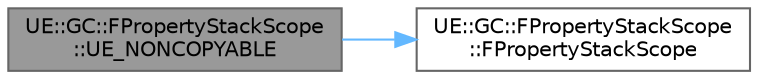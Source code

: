 digraph "UE::GC::FPropertyStackScope::UE_NONCOPYABLE"
{
 // INTERACTIVE_SVG=YES
 // LATEX_PDF_SIZE
  bgcolor="transparent";
  edge [fontname=Helvetica,fontsize=10,labelfontname=Helvetica,labelfontsize=10];
  node [fontname=Helvetica,fontsize=10,shape=box,height=0.2,width=0.4];
  rankdir="LR";
  Node1 [id="Node000001",label="UE::GC::FPropertyStackScope\l::UE_NONCOPYABLE",height=0.2,width=0.4,color="gray40", fillcolor="grey60", style="filled", fontcolor="black",tooltip=" "];
  Node1 -> Node2 [id="edge1_Node000001_Node000002",color="steelblue1",style="solid",tooltip=" "];
  Node2 [id="Node000002",label="UE::GC::FPropertyStackScope\l::FPropertyStackScope",height=0.2,width=0.4,color="grey40", fillcolor="white", style="filled",URL="$d8/dc4/classUE_1_1GC_1_1FPropertyStackScope.html#a10dae82bfbaa65eb079a3f684543b5b1",tooltip=" "];
}
